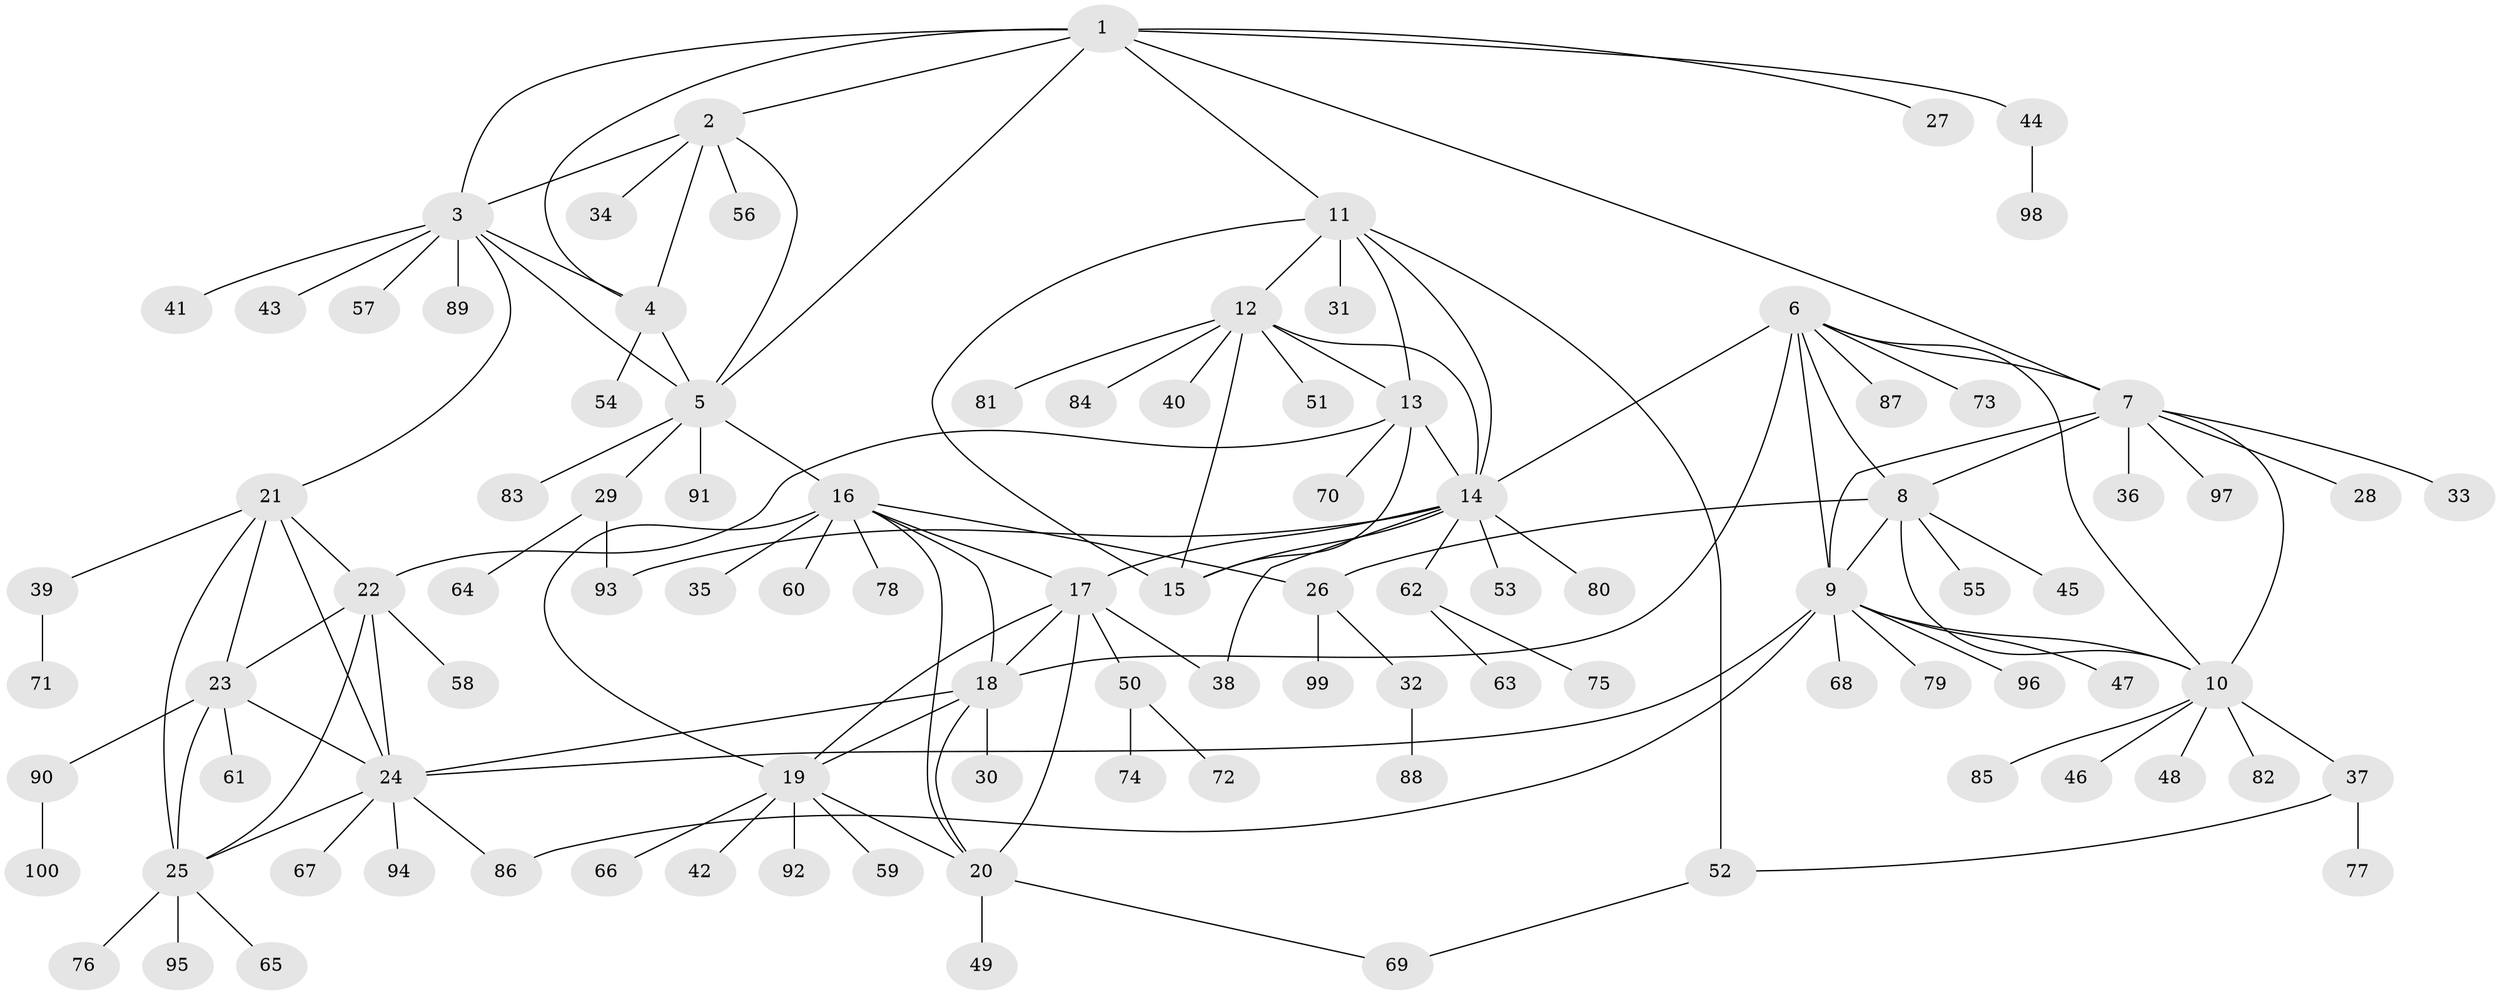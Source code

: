 // coarse degree distribution, {6: 0.12, 5: 0.2, 7: 0.08, 1: 0.44, 8: 0.02, 3: 0.04, 4: 0.02, 2: 0.08}
// Generated by graph-tools (version 1.1) at 2025/37/03/04/25 23:37:41]
// undirected, 100 vertices, 141 edges
graph export_dot {
  node [color=gray90,style=filled];
  1;
  2;
  3;
  4;
  5;
  6;
  7;
  8;
  9;
  10;
  11;
  12;
  13;
  14;
  15;
  16;
  17;
  18;
  19;
  20;
  21;
  22;
  23;
  24;
  25;
  26;
  27;
  28;
  29;
  30;
  31;
  32;
  33;
  34;
  35;
  36;
  37;
  38;
  39;
  40;
  41;
  42;
  43;
  44;
  45;
  46;
  47;
  48;
  49;
  50;
  51;
  52;
  53;
  54;
  55;
  56;
  57;
  58;
  59;
  60;
  61;
  62;
  63;
  64;
  65;
  66;
  67;
  68;
  69;
  70;
  71;
  72;
  73;
  74;
  75;
  76;
  77;
  78;
  79;
  80;
  81;
  82;
  83;
  84;
  85;
  86;
  87;
  88;
  89;
  90;
  91;
  92;
  93;
  94;
  95;
  96;
  97;
  98;
  99;
  100;
  1 -- 2;
  1 -- 3;
  1 -- 4;
  1 -- 5;
  1 -- 7;
  1 -- 11;
  1 -- 27;
  1 -- 44;
  2 -- 3;
  2 -- 4;
  2 -- 5;
  2 -- 34;
  2 -- 56;
  3 -- 4;
  3 -- 5;
  3 -- 21;
  3 -- 41;
  3 -- 43;
  3 -- 57;
  3 -- 89;
  4 -- 5;
  4 -- 54;
  5 -- 16;
  5 -- 29;
  5 -- 83;
  5 -- 91;
  6 -- 7;
  6 -- 8;
  6 -- 9;
  6 -- 10;
  6 -- 14;
  6 -- 18;
  6 -- 73;
  6 -- 87;
  7 -- 8;
  7 -- 9;
  7 -- 10;
  7 -- 28;
  7 -- 33;
  7 -- 36;
  7 -- 97;
  8 -- 9;
  8 -- 10;
  8 -- 26;
  8 -- 45;
  8 -- 55;
  9 -- 10;
  9 -- 24;
  9 -- 47;
  9 -- 68;
  9 -- 79;
  9 -- 86;
  9 -- 96;
  10 -- 37;
  10 -- 46;
  10 -- 48;
  10 -- 82;
  10 -- 85;
  11 -- 12;
  11 -- 13;
  11 -- 14;
  11 -- 15;
  11 -- 31;
  11 -- 52;
  12 -- 13;
  12 -- 14;
  12 -- 15;
  12 -- 40;
  12 -- 51;
  12 -- 81;
  12 -- 84;
  13 -- 14;
  13 -- 15;
  13 -- 22;
  13 -- 70;
  14 -- 15;
  14 -- 17;
  14 -- 38;
  14 -- 53;
  14 -- 62;
  14 -- 80;
  14 -- 93;
  16 -- 17;
  16 -- 18;
  16 -- 19;
  16 -- 20;
  16 -- 26;
  16 -- 35;
  16 -- 60;
  16 -- 78;
  17 -- 18;
  17 -- 19;
  17 -- 20;
  17 -- 38;
  17 -- 50;
  18 -- 19;
  18 -- 20;
  18 -- 24;
  18 -- 30;
  19 -- 20;
  19 -- 42;
  19 -- 59;
  19 -- 66;
  19 -- 92;
  20 -- 49;
  20 -- 69;
  21 -- 22;
  21 -- 23;
  21 -- 24;
  21 -- 25;
  21 -- 39;
  22 -- 23;
  22 -- 24;
  22 -- 25;
  22 -- 58;
  23 -- 24;
  23 -- 25;
  23 -- 61;
  23 -- 90;
  24 -- 25;
  24 -- 67;
  24 -- 86;
  24 -- 94;
  25 -- 65;
  25 -- 76;
  25 -- 95;
  26 -- 32;
  26 -- 99;
  29 -- 64;
  29 -- 93;
  32 -- 88;
  37 -- 52;
  37 -- 77;
  39 -- 71;
  44 -- 98;
  50 -- 72;
  50 -- 74;
  52 -- 69;
  62 -- 63;
  62 -- 75;
  90 -- 100;
}
